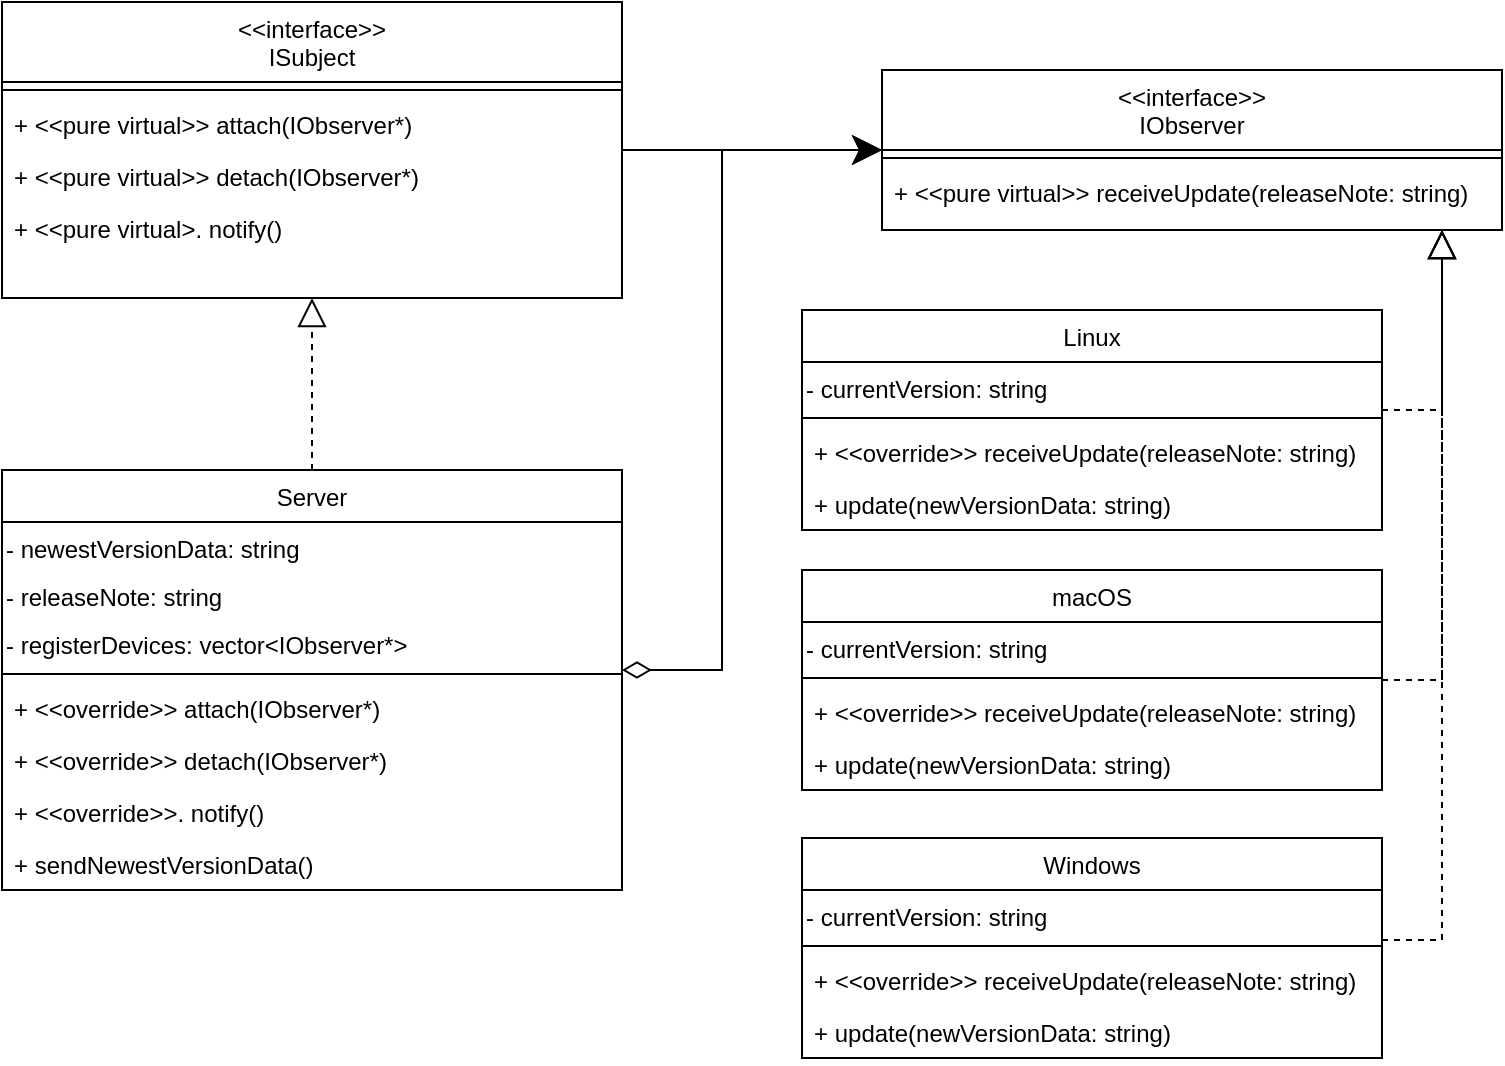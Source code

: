 <mxfile version="24.4.4" type="github">
  <diagram name="Page-1" id="o-OPSh5SX2QNBR5iYHtN">
    <mxGraphModel dx="1900" dy="522" grid="1" gridSize="10" guides="1" tooltips="1" connect="1" arrows="1" fold="1" page="1" pageScale="1" pageWidth="850" pageHeight="1100" math="0" shadow="0">
      <root>
        <mxCell id="0" />
        <mxCell id="1" parent="0" />
        <mxCell id="aCsRVdSKc6H1nuBiJ5Dy-43" style="edgeStyle=orthogonalEdgeStyle;rounded=0;orthogonalLoop=1;jettySize=auto;html=1;strokeWidth=1;dashed=1;endArrow=block;endFill=0;endSize=12;" parent="1" source="aCsRVdSKc6H1nuBiJ5Dy-1" target="aCsRVdSKc6H1nuBiJ5Dy-32" edge="1">
          <mxGeometry relative="1" as="geometry" />
        </mxCell>
        <mxCell id="aCsRVdSKc6H1nuBiJ5Dy-47" style="edgeStyle=orthogonalEdgeStyle;rounded=0;orthogonalLoop=1;jettySize=auto;html=1;startArrow=diamondThin;startFill=0;endSize=12;startSize=12;" parent="1" source="aCsRVdSKc6H1nuBiJ5Dy-1" target="aCsRVdSKc6H1nuBiJ5Dy-37" edge="1">
          <mxGeometry relative="1" as="geometry">
            <Array as="points">
              <mxPoint x="-420" y="450" />
              <mxPoint x="-420" y="190" />
            </Array>
          </mxGeometry>
        </mxCell>
        <mxCell id="aCsRVdSKc6H1nuBiJ5Dy-1" value="Server" style="swimlane;fontStyle=0;align=center;verticalAlign=top;childLayout=stackLayout;horizontal=1;startSize=26;horizontalStack=0;resizeParent=1;resizeLast=0;collapsible=1;marginBottom=0;rounded=0;shadow=0;strokeWidth=1;" parent="1" vertex="1">
          <mxGeometry x="-780" y="350" width="310" height="210" as="geometry">
            <mxRectangle x="220" y="120" width="160" height="26" as="alternateBounds" />
          </mxGeometry>
        </mxCell>
        <mxCell id="aCsRVdSKc6H1nuBiJ5Dy-2" value="- newestVersionData: string" style="text;whiteSpace=wrap;html=1;" parent="aCsRVdSKc6H1nuBiJ5Dy-1" vertex="1">
          <mxGeometry y="26" width="310" height="24" as="geometry" />
        </mxCell>
        <mxCell id="aCsRVdSKc6H1nuBiJ5Dy-3" value="- releaseNote: string" style="text;whiteSpace=wrap;html=1;" parent="aCsRVdSKc6H1nuBiJ5Dy-1" vertex="1">
          <mxGeometry y="50" width="310" height="24" as="geometry" />
        </mxCell>
        <mxCell id="aCsRVdSKc6H1nuBiJ5Dy-46" value="- registerDevices: vector&amp;lt;IObserver*&amp;gt;" style="text;whiteSpace=wrap;html=1;" parent="aCsRVdSKc6H1nuBiJ5Dy-1" vertex="1">
          <mxGeometry y="74" width="310" height="24" as="geometry" />
        </mxCell>
        <mxCell id="aCsRVdSKc6H1nuBiJ5Dy-4" value="" style="line;html=1;strokeWidth=1;align=left;verticalAlign=middle;spacingTop=-1;spacingLeft=3;spacingRight=3;rotatable=0;labelPosition=right;points=[];portConstraint=eastwest;" parent="aCsRVdSKc6H1nuBiJ5Dy-1" vertex="1">
          <mxGeometry y="98" width="310" height="8" as="geometry" />
        </mxCell>
        <mxCell id="aCsRVdSKc6H1nuBiJ5Dy-5" value="+ &lt;&lt;override&gt;&gt; attach(IObserver*)" style="text;align=left;verticalAlign=top;spacingLeft=4;spacingRight=4;overflow=hidden;rotatable=0;points=[[0,0.5],[1,0.5]];portConstraint=eastwest;" parent="aCsRVdSKc6H1nuBiJ5Dy-1" vertex="1">
          <mxGeometry y="106" width="310" height="26" as="geometry" />
        </mxCell>
        <mxCell id="aCsRVdSKc6H1nuBiJ5Dy-7" value="+ &lt;&lt;override&gt;&gt; detach(IObserver*)" style="text;align=left;verticalAlign=top;spacingLeft=4;spacingRight=4;overflow=hidden;rotatable=0;points=[[0,0.5],[1,0.5]];portConstraint=eastwest;" parent="aCsRVdSKc6H1nuBiJ5Dy-1" vertex="1">
          <mxGeometry y="132" width="310" height="26" as="geometry" />
        </mxCell>
        <mxCell id="U4I1l64zNDaS1OhfuZe--1" value="+ &lt;&lt;override&gt;&gt;. notify()" style="text;align=left;verticalAlign=top;spacingLeft=4;spacingRight=4;overflow=hidden;rotatable=0;points=[[0,0.5],[1,0.5]];portConstraint=eastwest;" vertex="1" parent="aCsRVdSKc6H1nuBiJ5Dy-1">
          <mxGeometry y="158" width="310" height="26" as="geometry" />
        </mxCell>
        <mxCell id="aCsRVdSKc6H1nuBiJ5Dy-42" value="+ sendNewestVersionData()" style="text;align=left;verticalAlign=top;spacingLeft=4;spacingRight=4;overflow=hidden;rotatable=0;points=[[0,0.5],[1,0.5]];portConstraint=eastwest;" parent="aCsRVdSKc6H1nuBiJ5Dy-1" vertex="1">
          <mxGeometry y="184" width="310" height="26" as="geometry" />
        </mxCell>
        <mxCell id="aCsRVdSKc6H1nuBiJ5Dy-50" style="edgeStyle=orthogonalEdgeStyle;rounded=0;orthogonalLoop=1;jettySize=auto;html=1;dashed=1;endSize=12;endArrow=block;endFill=0;" parent="1" source="aCsRVdSKc6H1nuBiJ5Dy-10" target="aCsRVdSKc6H1nuBiJ5Dy-37" edge="1">
          <mxGeometry relative="1" as="geometry">
            <Array as="points">
              <mxPoint x="-60" y="585" />
            </Array>
          </mxGeometry>
        </mxCell>
        <mxCell id="aCsRVdSKc6H1nuBiJ5Dy-10" value="Windows" style="swimlane;fontStyle=0;align=center;verticalAlign=top;childLayout=stackLayout;horizontal=1;startSize=26;horizontalStack=0;resizeParent=1;resizeLast=0;collapsible=1;marginBottom=0;rounded=0;shadow=0;strokeWidth=1;" parent="1" vertex="1">
          <mxGeometry x="-380" y="534" width="290" height="110" as="geometry">
            <mxRectangle x="220" y="120" width="160" height="26" as="alternateBounds" />
          </mxGeometry>
        </mxCell>
        <mxCell id="aCsRVdSKc6H1nuBiJ5Dy-11" value="- currentVersion: string" style="text;whiteSpace=wrap;html=1;" parent="aCsRVdSKc6H1nuBiJ5Dy-10" vertex="1">
          <mxGeometry y="26" width="290" height="24" as="geometry" />
        </mxCell>
        <mxCell id="aCsRVdSKc6H1nuBiJ5Dy-12" value="" style="line;html=1;strokeWidth=1;align=left;verticalAlign=middle;spacingTop=-1;spacingLeft=3;spacingRight=3;rotatable=0;labelPosition=right;points=[];portConstraint=eastwest;" parent="aCsRVdSKc6H1nuBiJ5Dy-10" vertex="1">
          <mxGeometry y="50" width="290" height="8" as="geometry" />
        </mxCell>
        <mxCell id="aCsRVdSKc6H1nuBiJ5Dy-14" value="+ &lt;&lt;override&gt;&gt; receiveUpdate(releaseNote: string)" style="text;align=left;verticalAlign=top;spacingLeft=4;spacingRight=4;overflow=hidden;rotatable=0;points=[[0,0.5],[1,0.5]];portConstraint=eastwest;" parent="aCsRVdSKc6H1nuBiJ5Dy-10" vertex="1">
          <mxGeometry y="58" width="290" height="26" as="geometry" />
        </mxCell>
        <mxCell id="U4I1l64zNDaS1OhfuZe--4" value="+ update(newVersionData: string)" style="text;align=left;verticalAlign=top;spacingLeft=4;spacingRight=4;overflow=hidden;rotatable=0;points=[[0,0.5],[1,0.5]];portConstraint=eastwest;" vertex="1" parent="aCsRVdSKc6H1nuBiJ5Dy-10">
          <mxGeometry y="84" width="290" height="26" as="geometry" />
        </mxCell>
        <mxCell id="aCsRVdSKc6H1nuBiJ5Dy-49" style="edgeStyle=orthogonalEdgeStyle;rounded=0;orthogonalLoop=1;jettySize=auto;html=1;dashed=1;endArrow=block;endFill=0;endSize=12;" parent="1" source="aCsRVdSKc6H1nuBiJ5Dy-16" target="aCsRVdSKc6H1nuBiJ5Dy-37" edge="1">
          <mxGeometry relative="1" as="geometry">
            <Array as="points">
              <mxPoint x="-60" y="455" />
            </Array>
          </mxGeometry>
        </mxCell>
        <mxCell id="aCsRVdSKc6H1nuBiJ5Dy-16" value="macOS" style="swimlane;fontStyle=0;align=center;verticalAlign=top;childLayout=stackLayout;horizontal=1;startSize=26;horizontalStack=0;resizeParent=1;resizeLast=0;collapsible=1;marginBottom=0;rounded=0;shadow=0;strokeWidth=1;" parent="1" vertex="1">
          <mxGeometry x="-380" y="400" width="290" height="110" as="geometry">
            <mxRectangle x="220" y="120" width="160" height="26" as="alternateBounds" />
          </mxGeometry>
        </mxCell>
        <mxCell id="aCsRVdSKc6H1nuBiJ5Dy-17" value="- currentVersion: string" style="text;whiteSpace=wrap;html=1;" parent="aCsRVdSKc6H1nuBiJ5Dy-16" vertex="1">
          <mxGeometry y="26" width="290" height="24" as="geometry" />
        </mxCell>
        <mxCell id="aCsRVdSKc6H1nuBiJ5Dy-18" value="" style="line;html=1;strokeWidth=1;align=left;verticalAlign=middle;spacingTop=-1;spacingLeft=3;spacingRight=3;rotatable=0;labelPosition=right;points=[];portConstraint=eastwest;" parent="aCsRVdSKc6H1nuBiJ5Dy-16" vertex="1">
          <mxGeometry y="50" width="290" height="8" as="geometry" />
        </mxCell>
        <mxCell id="aCsRVdSKc6H1nuBiJ5Dy-44" value="+ &lt;&lt;override&gt;&gt; receiveUpdate(releaseNote: string)" style="text;align=left;verticalAlign=top;spacingLeft=4;spacingRight=4;overflow=hidden;rotatable=0;points=[[0,0.5],[1,0.5]];portConstraint=eastwest;" parent="aCsRVdSKc6H1nuBiJ5Dy-16" vertex="1">
          <mxGeometry y="58" width="290" height="26" as="geometry" />
        </mxCell>
        <mxCell id="U4I1l64zNDaS1OhfuZe--3" value="+ update(newVersionData: string)" style="text;align=left;verticalAlign=top;spacingLeft=4;spacingRight=4;overflow=hidden;rotatable=0;points=[[0,0.5],[1,0.5]];portConstraint=eastwest;" vertex="1" parent="aCsRVdSKc6H1nuBiJ5Dy-16">
          <mxGeometry y="84" width="290" height="26" as="geometry" />
        </mxCell>
        <mxCell id="aCsRVdSKc6H1nuBiJ5Dy-48" style="edgeStyle=orthogonalEdgeStyle;rounded=0;orthogonalLoop=1;jettySize=auto;html=1;dashed=1;endArrow=block;endFill=0;endSize=12;" parent="1" source="aCsRVdSKc6H1nuBiJ5Dy-22" target="aCsRVdSKc6H1nuBiJ5Dy-37" edge="1">
          <mxGeometry relative="1" as="geometry">
            <Array as="points">
              <mxPoint x="-60" y="320" />
            </Array>
          </mxGeometry>
        </mxCell>
        <mxCell id="aCsRVdSKc6H1nuBiJ5Dy-22" value="Linux" style="swimlane;fontStyle=0;align=center;verticalAlign=top;childLayout=stackLayout;horizontal=1;startSize=26;horizontalStack=0;resizeParent=1;resizeLast=0;collapsible=1;marginBottom=0;rounded=0;shadow=0;strokeWidth=1;" parent="1" vertex="1">
          <mxGeometry x="-380" y="270" width="290" height="110" as="geometry">
            <mxRectangle x="220" y="120" width="160" height="26" as="alternateBounds" />
          </mxGeometry>
        </mxCell>
        <mxCell id="aCsRVdSKc6H1nuBiJ5Dy-23" value="- currentVersion: string" style="text;whiteSpace=wrap;html=1;" parent="aCsRVdSKc6H1nuBiJ5Dy-22" vertex="1">
          <mxGeometry y="26" width="290" height="24" as="geometry" />
        </mxCell>
        <mxCell id="aCsRVdSKc6H1nuBiJ5Dy-24" value="" style="line;html=1;strokeWidth=1;align=left;verticalAlign=middle;spacingTop=-1;spacingLeft=3;spacingRight=3;rotatable=0;labelPosition=right;points=[];portConstraint=eastwest;" parent="aCsRVdSKc6H1nuBiJ5Dy-22" vertex="1">
          <mxGeometry y="50" width="290" height="8" as="geometry" />
        </mxCell>
        <mxCell id="aCsRVdSKc6H1nuBiJ5Dy-45" value="+ &lt;&lt;override&gt;&gt; receiveUpdate(releaseNote: string)" style="text;align=left;verticalAlign=top;spacingLeft=4;spacingRight=4;overflow=hidden;rotatable=0;points=[[0,0.5],[1,0.5]];portConstraint=eastwest;" parent="aCsRVdSKc6H1nuBiJ5Dy-22" vertex="1">
          <mxGeometry y="58" width="290" height="26" as="geometry" />
        </mxCell>
        <mxCell id="U4I1l64zNDaS1OhfuZe--2" value="+ update(newVersionData: string)" style="text;align=left;verticalAlign=top;spacingLeft=4;spacingRight=4;overflow=hidden;rotatable=0;points=[[0,0.5],[1,0.5]];portConstraint=eastwest;" vertex="1" parent="aCsRVdSKc6H1nuBiJ5Dy-22">
          <mxGeometry y="84" width="290" height="26" as="geometry" />
        </mxCell>
        <mxCell id="aCsRVdSKc6H1nuBiJ5Dy-31" style="edgeStyle=orthogonalEdgeStyle;rounded=0;orthogonalLoop=1;jettySize=auto;html=1;endArrow=classic;endFill=1;endSize=12;" parent="1" source="aCsRVdSKc6H1nuBiJ5Dy-32" target="aCsRVdSKc6H1nuBiJ5Dy-37" edge="1">
          <mxGeometry relative="1" as="geometry" />
        </mxCell>
        <mxCell id="aCsRVdSKc6H1nuBiJ5Dy-32" value="&lt;&lt;interface&gt;&gt;&#xa;ISubject" style="swimlane;fontStyle=0;align=center;verticalAlign=top;childLayout=stackLayout;horizontal=1;startSize=40;horizontalStack=0;resizeParent=1;resizeLast=0;collapsible=1;marginBottom=0;rounded=0;shadow=0;strokeWidth=1;" parent="1" vertex="1">
          <mxGeometry x="-780" y="116" width="310" height="148" as="geometry">
            <mxRectangle x="220" y="120" width="160" height="26" as="alternateBounds" />
          </mxGeometry>
        </mxCell>
        <mxCell id="aCsRVdSKc6H1nuBiJ5Dy-33" value="" style="line;html=1;strokeWidth=1;align=left;verticalAlign=middle;spacingTop=-1;spacingLeft=3;spacingRight=3;rotatable=0;labelPosition=right;points=[];portConstraint=eastwest;" parent="aCsRVdSKc6H1nuBiJ5Dy-32" vertex="1">
          <mxGeometry y="40" width="310" height="8" as="geometry" />
        </mxCell>
        <mxCell id="aCsRVdSKc6H1nuBiJ5Dy-34" value="+ &lt;&lt;pure virtual&gt;&gt; attach(IObserver*)" style="text;align=left;verticalAlign=top;spacingLeft=4;spacingRight=4;overflow=hidden;rotatable=0;points=[[0,0.5],[1,0.5]];portConstraint=eastwest;" parent="aCsRVdSKc6H1nuBiJ5Dy-32" vertex="1">
          <mxGeometry y="48" width="310" height="26" as="geometry" />
        </mxCell>
        <mxCell id="aCsRVdSKc6H1nuBiJ5Dy-35" value="+ &lt;&lt;pure virtual&gt;&gt; detach(IObserver*)" style="text;align=left;verticalAlign=top;spacingLeft=4;spacingRight=4;overflow=hidden;rotatable=0;points=[[0,0.5],[1,0.5]];portConstraint=eastwest;" parent="aCsRVdSKc6H1nuBiJ5Dy-32" vertex="1">
          <mxGeometry y="74" width="310" height="26" as="geometry" />
        </mxCell>
        <mxCell id="aCsRVdSKc6H1nuBiJ5Dy-36" value="+ &lt;&lt;pure virtual&gt;. notify()" style="text;align=left;verticalAlign=top;spacingLeft=4;spacingRight=4;overflow=hidden;rotatable=0;points=[[0,0.5],[1,0.5]];portConstraint=eastwest;" parent="aCsRVdSKc6H1nuBiJ5Dy-32" vertex="1">
          <mxGeometry y="100" width="310" height="26" as="geometry" />
        </mxCell>
        <mxCell id="aCsRVdSKc6H1nuBiJ5Dy-37" value="&lt;&lt;interface&gt;&gt;&#xa;IObserver" style="swimlane;fontStyle=0;align=center;verticalAlign=top;childLayout=stackLayout;horizontal=1;startSize=40;horizontalStack=0;resizeParent=1;resizeLast=0;collapsible=1;marginBottom=0;rounded=0;shadow=0;strokeWidth=1;" parent="1" vertex="1">
          <mxGeometry x="-340" y="150" width="310" height="80" as="geometry">
            <mxRectangle x="220" y="120" width="160" height="26" as="alternateBounds" />
          </mxGeometry>
        </mxCell>
        <mxCell id="aCsRVdSKc6H1nuBiJ5Dy-38" value="" style="line;html=1;strokeWidth=1;align=left;verticalAlign=middle;spacingTop=-1;spacingLeft=3;spacingRight=3;rotatable=0;labelPosition=right;points=[];portConstraint=eastwest;" parent="aCsRVdSKc6H1nuBiJ5Dy-37" vertex="1">
          <mxGeometry y="40" width="310" height="8" as="geometry" />
        </mxCell>
        <mxCell id="aCsRVdSKc6H1nuBiJ5Dy-39" value="+ &lt;&lt;pure virtual&gt;&gt; receiveUpdate(releaseNote: string)" style="text;align=left;verticalAlign=top;spacingLeft=4;spacingRight=4;overflow=hidden;rotatable=0;points=[[0,0.5],[1,0.5]];portConstraint=eastwest;" parent="aCsRVdSKc6H1nuBiJ5Dy-37" vertex="1">
          <mxGeometry y="48" width="310" height="26" as="geometry" />
        </mxCell>
      </root>
    </mxGraphModel>
  </diagram>
</mxfile>

